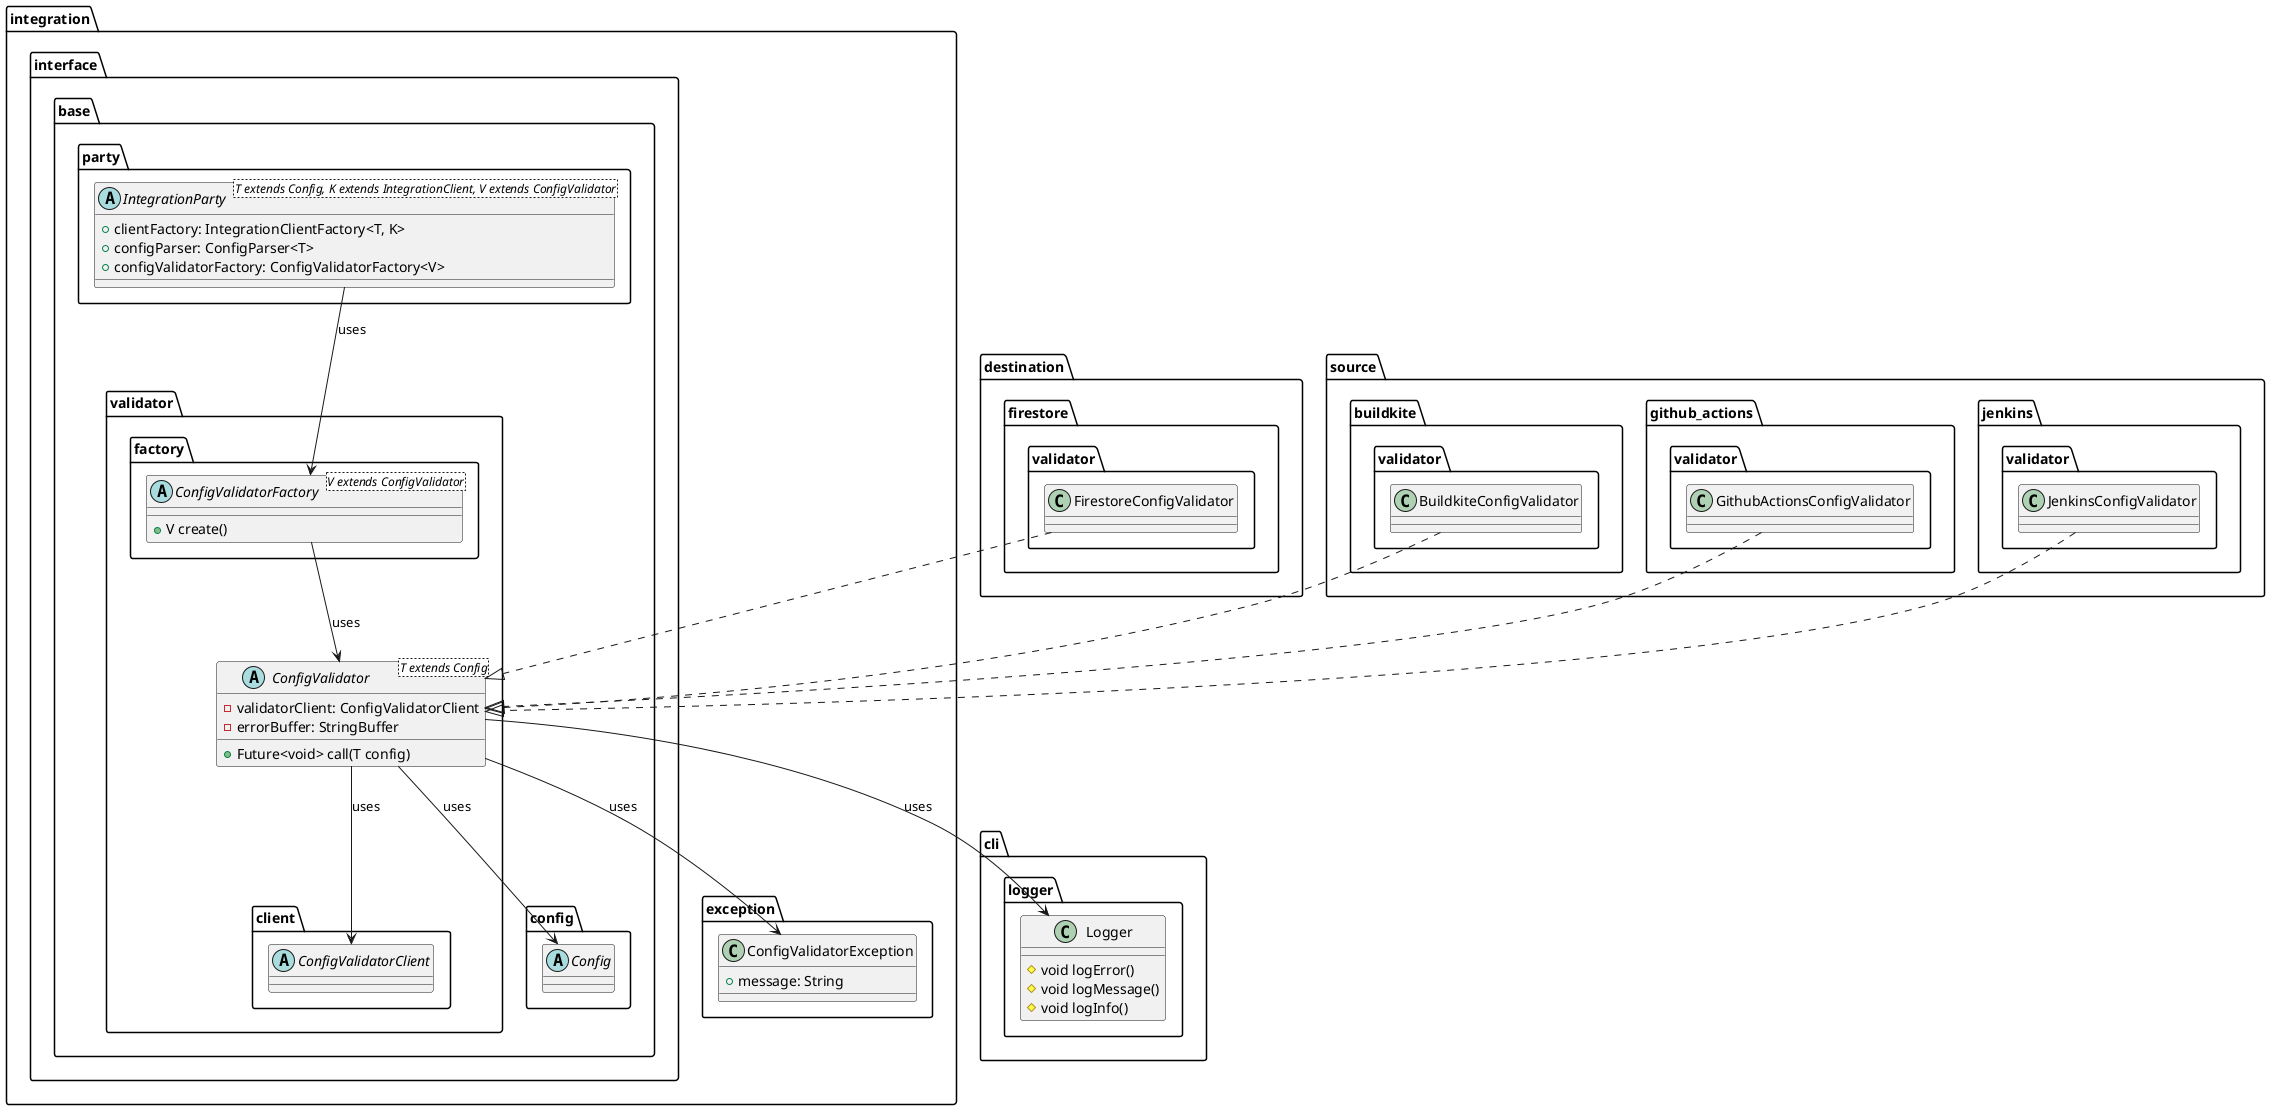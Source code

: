 @startuml ci_integrations_config_validator_class_diagram

    package integration {
        package interface.base {
            package party {
                abstract class IntegrationParty<T extends Config, K extends IntegrationClient, V extends ConfigValidator> {
                    + clientFactory: IntegrationClientFactory<T, K>
                    + configParser: ConfigParser<T>
                    + configValidatorFactory: ConfigValidatorFactory<V>
                }
            }

            package validator {
                abstract class ConfigValidator<T extends Config> {
                    - validatorClient: ConfigValidatorClient
                    - errorBuffer: StringBuffer
                    + Future<void> call(T config)
                }

                package client {
                    abstract class ConfigValidatorClient {}
                }

                package factory {
                    abstract class ConfigValidatorFactory<V extends ConfigValidator> {
                        + V create()
                    }
                }
            }

            package config {
                abstract class Config {}
            }
        }

        package exception {
            class ConfigValidatorException {
                + message: String
            }
        }

    }

    package destination.firestore.validator {
        class FirestoreConfigValidator {}
    }

    package source {
        package buildkite.validator {
            class BuildkiteConfigValidator {}
        }

        package github_actions.validator {
            class GithubActionsConfigValidator {}
        }

        package jenkins.validator {
            class JenkinsConfigValidator {}
        }
    }

    package cli.logger {
        class Logger {
            # void logError()
            # void logMessage()
            # void logInfo()
        }
    }

    IntegrationParty --> ConfigValidatorFactory : uses

    ConfigValidatorFactory --> ConfigValidator : uses

    ConfigValidator --> ConfigValidatorClient : uses
    ConfigValidator --> ConfigValidatorException : uses
    ConfigValidator --> Logger : uses
    ConfigValidator --> Config : uses

    FirestoreConfigValidator ..|> ConfigValidator
    BuildkiteConfigValidator ..|> ConfigValidator
    GithubActionsConfigValidator ..|> ConfigValidator
    JenkinsConfigValidator ..|> ConfigValidator

@enduml
